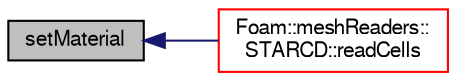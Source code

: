 digraph "setMaterial"
{
  bgcolor="transparent";
  edge [fontname="FreeSans",fontsize="10",labelfontname="FreeSans",labelfontsize="10"];
  node [fontname="FreeSans",fontsize="10",shape=record];
  rankdir="LR";
  Node3086 [label="setMaterial",height=0.2,width=0.4,color="black", fillcolor="grey75", style="filled", fontcolor="black"];
  Node3086 -> Node3087 [dir="back",color="midnightblue",fontsize="10",style="solid",fontname="FreeSans"];
  Node3087 [label="Foam::meshReaders::\lSTARCD::readCells",height=0.2,width=0.4,color="red",URL="$a21334.html#ac92ac489841efbc9ad374e345bdb2cc2",tooltip="Read cell connectivities from file. "];
}

